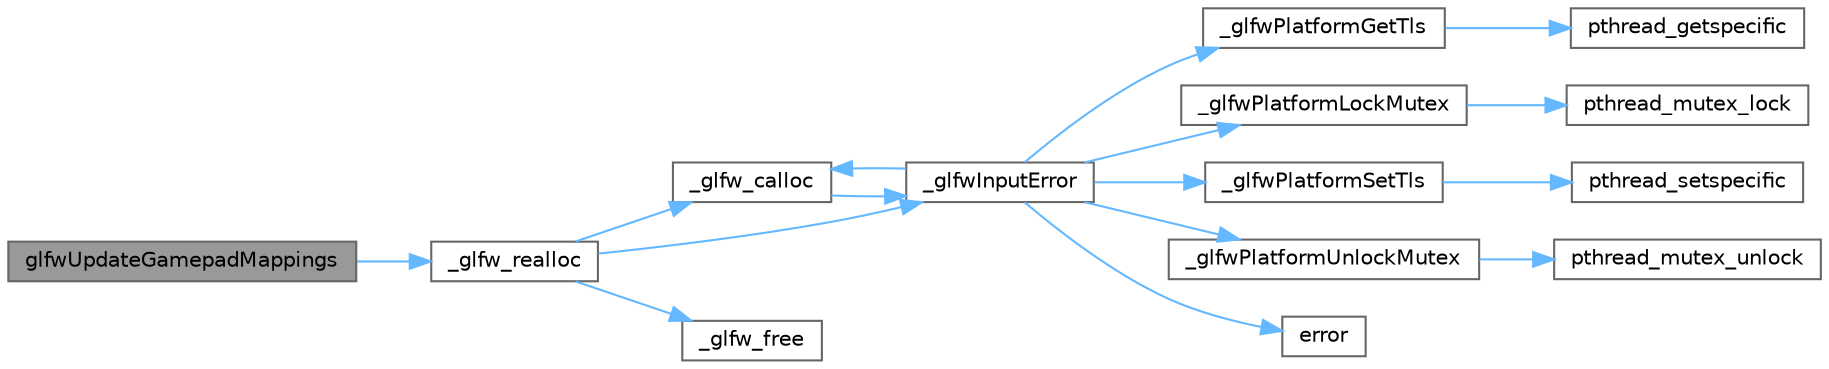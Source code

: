 digraph "glfwUpdateGamepadMappings"
{
 // LATEX_PDF_SIZE
  bgcolor="transparent";
  edge [fontname=Helvetica,fontsize=10,labelfontname=Helvetica,labelfontsize=10];
  node [fontname=Helvetica,fontsize=10,shape=box,height=0.2,width=0.4];
  rankdir="LR";
  Node1 [id="Node000001",label="glfwUpdateGamepadMappings",height=0.2,width=0.4,color="gray40", fillcolor="grey60", style="filled", fontcolor="black",tooltip="Adds the specified SDL_GameControllerDB gamepad mappings."];
  Node1 -> Node2 [id="edge16_Node000001_Node000002",color="steelblue1",style="solid",tooltip=" "];
  Node2 [id="Node000002",label="_glfw_realloc",height=0.2,width=0.4,color="grey40", fillcolor="white", style="filled",URL="$_classes_2lib_2external_2glfw_2src_2init_8c.html#a7ee3244d243d5778c712c1b3c98f8bc3",tooltip=" "];
  Node2 -> Node3 [id="edge17_Node000002_Node000003",color="steelblue1",style="solid",tooltip=" "];
  Node3 [id="Node000003",label="_glfw_calloc",height=0.2,width=0.4,color="grey40", fillcolor="white", style="filled",URL="$_classes_2lib_2external_2glfw_2src_2init_8c.html#a88a6e01ef5c1245a6d2a5e62b02e5678",tooltip=" "];
  Node3 -> Node4 [id="edge18_Node000003_Node000004",color="steelblue1",style="solid",tooltip=" "];
  Node4 [id="Node000004",label="_glfwInputError",height=0.2,width=0.4,color="grey40", fillcolor="white", style="filled",URL="$_classes_2lib_2external_2glfw_2src_2init_8c.html#a3287b282ec57a4a89127ae51f49f10f5",tooltip=" "];
  Node4 -> Node3 [id="edge19_Node000004_Node000003",color="steelblue1",style="solid",tooltip=" "];
  Node4 -> Node5 [id="edge20_Node000004_Node000005",color="steelblue1",style="solid",tooltip=" "];
  Node5 [id="Node000005",label="_glfwPlatformGetTls",height=0.2,width=0.4,color="grey40", fillcolor="white", style="filled",URL="$_old_2_classes_2lib_2raylib_2src_2external_2glfw_2src_2win32__thread_8c.html#a7d2f6e8ecd2e06f2e86d9446d642bd00",tooltip=" "];
  Node5 -> Node6 [id="edge21_Node000005_Node000006",color="steelblue1",style="solid",tooltip=" "];
  Node6 [id="Node000006",label="pthread_getspecific",height=0.2,width=0.4,color="grey40", fillcolor="white", style="filled",URL="$_classes_2lib_2pthread_8h.html#a118837985ccd3a829c518928ec32c1ac",tooltip=" "];
  Node4 -> Node7 [id="edge22_Node000004_Node000007",color="steelblue1",style="solid",tooltip=" "];
  Node7 [id="Node000007",label="_glfwPlatformLockMutex",height=0.2,width=0.4,color="grey40", fillcolor="white", style="filled",URL="$_old_2_classes_2lib_2raylib_2src_2external_2glfw_2src_2win32__thread_8c.html#a2677e4d211fbe9b2dc96d16e91c98930",tooltip=" "];
  Node7 -> Node8 [id="edge23_Node000007_Node000008",color="steelblue1",style="solid",tooltip=" "];
  Node8 [id="Node000008",label="pthread_mutex_lock",height=0.2,width=0.4,color="grey40", fillcolor="white", style="filled",URL="$_classes_2lib_2pthread_8h.html#a4ca880f3d1afbb33cea07c60934cc49a",tooltip=" "];
  Node4 -> Node9 [id="edge24_Node000004_Node000009",color="steelblue1",style="solid",tooltip=" "];
  Node9 [id="Node000009",label="_glfwPlatformSetTls",height=0.2,width=0.4,color="grey40", fillcolor="white", style="filled",URL="$_old_2_classes_2lib_2raylib_2src_2external_2glfw_2src_2win32__thread_8c.html#a302f48b6d4dba6b3579449d8a43cfae7",tooltip=" "];
  Node9 -> Node10 [id="edge25_Node000009_Node000010",color="steelblue1",style="solid",tooltip=" "];
  Node10 [id="Node000010",label="pthread_setspecific",height=0.2,width=0.4,color="grey40", fillcolor="white", style="filled",URL="$_classes_2lib_2pthread_8h.html#a828266e605ec695f7a5b3096b486e70e",tooltip=" "];
  Node4 -> Node11 [id="edge26_Node000004_Node000011",color="steelblue1",style="solid",tooltip=" "];
  Node11 [id="Node000011",label="_glfwPlatformUnlockMutex",height=0.2,width=0.4,color="grey40", fillcolor="white", style="filled",URL="$_old_2_classes_2lib_2raylib_2src_2external_2glfw_2src_2win32__thread_8c.html#a8b7744446237b1c292ba8a0b9d5e7f90",tooltip=" "];
  Node11 -> Node12 [id="edge27_Node000011_Node000012",color="steelblue1",style="solid",tooltip=" "];
  Node12 [id="Node000012",label="pthread_mutex_unlock",height=0.2,width=0.4,color="grey40", fillcolor="white", style="filled",URL="$_classes_2lib_2pthread_8h.html#a7e057138b5fb17da713695ebb25732e1",tooltip=" "];
  Node4 -> Node13 [id="edge28_Node000004_Node000013",color="steelblue1",style="solid",tooltip=" "];
  Node13 [id="Node000013",label="error",height=0.2,width=0.4,color="grey40", fillcolor="white", style="filled",URL="$_classes_2lib_2glm_2test_2core_2core__func__integer__bit__count_8cpp.html#ab34dedbf30a51859090cbab92fa60edb",tooltip=" "];
  Node2 -> Node14 [id="edge29_Node000002_Node000014",color="steelblue1",style="solid",tooltip=" "];
  Node14 [id="Node000014",label="_glfw_free",height=0.2,width=0.4,color="grey40", fillcolor="white", style="filled",URL="$_classes_2lib_2external_2glfw_2src_2init_8c.html#abcf72962b101a8a5c539da1a278b0e9e",tooltip=" "];
  Node2 -> Node4 [id="edge30_Node000002_Node000004",color="steelblue1",style="solid",tooltip=" "];
}

